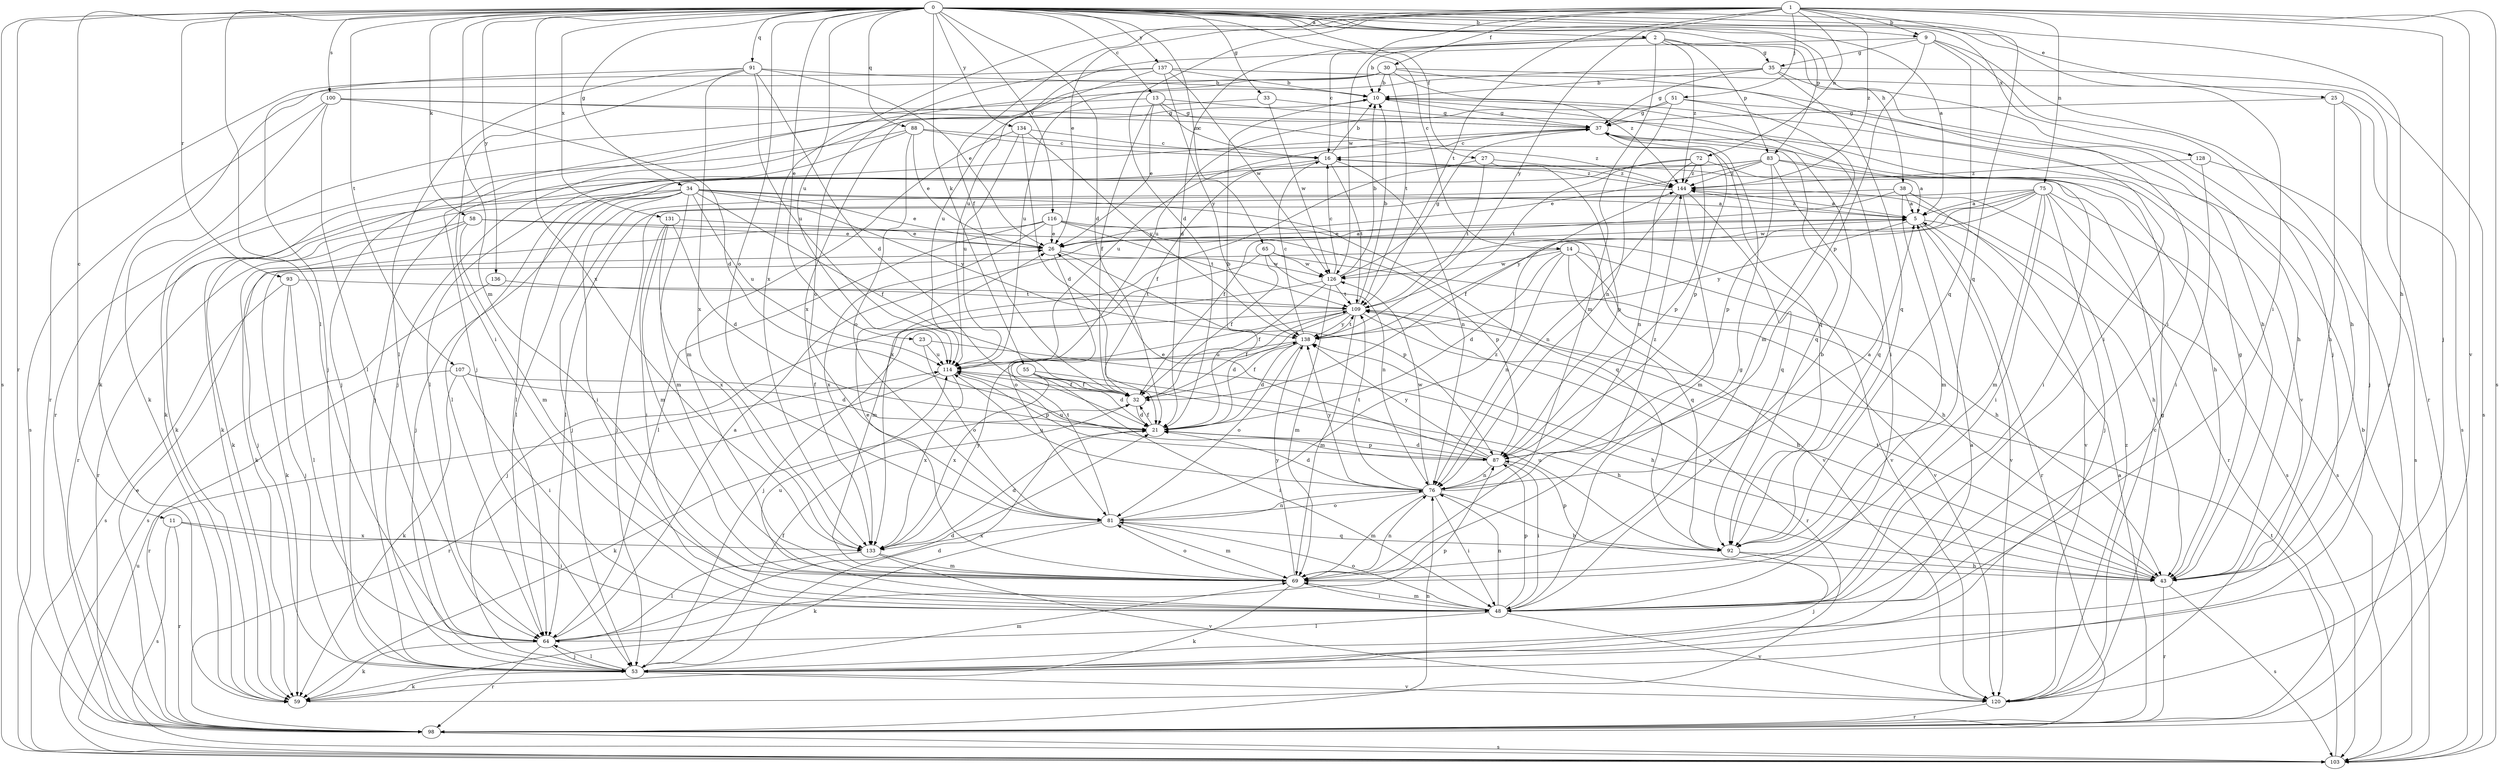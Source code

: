 strict digraph  {
0;
1;
2;
5;
9;
10;
11;
13;
14;
16;
21;
23;
25;
26;
27;
30;
32;
33;
34;
35;
37;
38;
43;
48;
51;
53;
55;
58;
59;
64;
65;
69;
72;
75;
76;
81;
83;
87;
88;
91;
92;
93;
98;
100;
103;
107;
109;
114;
116;
120;
126;
128;
131;
133;
134;
136;
137;
138;
144;
0 -> 2  [label=a];
0 -> 5  [label=a];
0 -> 9  [label=b];
0 -> 11  [label=c];
0 -> 13  [label=c];
0 -> 14  [label=c];
0 -> 21  [label=d];
0 -> 23  [label=e];
0 -> 25  [label=e];
0 -> 27  [label=f];
0 -> 33  [label=g];
0 -> 34  [label=g];
0 -> 38  [label=h];
0 -> 43  [label=h];
0 -> 48  [label=i];
0 -> 55  [label=k];
0 -> 58  [label=k];
0 -> 64  [label=l];
0 -> 65  [label=m];
0 -> 69  [label=m];
0 -> 81  [label=o];
0 -> 83  [label=p];
0 -> 88  [label=q];
0 -> 91  [label=q];
0 -> 93  [label=r];
0 -> 98  [label=r];
0 -> 100  [label=s];
0 -> 103  [label=s];
0 -> 107  [label=t];
0 -> 114  [label=u];
0 -> 116  [label=v];
0 -> 128  [label=x];
0 -> 131  [label=x];
0 -> 133  [label=x];
0 -> 134  [label=y];
0 -> 136  [label=y];
0 -> 137  [label=y];
1 -> 9  [label=b];
1 -> 21  [label=d];
1 -> 26  [label=e];
1 -> 30  [label=f];
1 -> 32  [label=f];
1 -> 51  [label=j];
1 -> 53  [label=j];
1 -> 72  [label=n];
1 -> 75  [label=n];
1 -> 92  [label=q];
1 -> 103  [label=s];
1 -> 109  [label=t];
1 -> 120  [label=v];
1 -> 126  [label=w];
1 -> 133  [label=x];
1 -> 138  [label=y];
1 -> 144  [label=z];
2 -> 10  [label=b];
2 -> 16  [label=c];
2 -> 21  [label=d];
2 -> 35  [label=g];
2 -> 48  [label=i];
2 -> 69  [label=m];
2 -> 83  [label=p];
2 -> 144  [label=z];
5 -> 26  [label=e];
5 -> 43  [label=h];
5 -> 98  [label=r];
5 -> 120  [label=v];
5 -> 138  [label=y];
5 -> 144  [label=z];
9 -> 35  [label=g];
9 -> 53  [label=j];
9 -> 87  [label=p];
9 -> 92  [label=q];
9 -> 98  [label=r];
9 -> 114  [label=u];
10 -> 37  [label=g];
10 -> 48  [label=i];
10 -> 53  [label=j];
11 -> 48  [label=i];
11 -> 98  [label=r];
11 -> 103  [label=s];
11 -> 133  [label=x];
13 -> 16  [label=c];
13 -> 26  [label=e];
13 -> 32  [label=f];
13 -> 37  [label=g];
13 -> 98  [label=r];
13 -> 120  [label=v];
14 -> 21  [label=d];
14 -> 43  [label=h];
14 -> 59  [label=k];
14 -> 76  [label=n];
14 -> 92  [label=q];
14 -> 120  [label=v];
14 -> 126  [label=w];
16 -> 10  [label=b];
16 -> 32  [label=f];
16 -> 59  [label=k];
16 -> 76  [label=n];
16 -> 109  [label=t];
16 -> 144  [label=z];
21 -> 10  [label=b];
21 -> 32  [label=f];
21 -> 87  [label=p];
23 -> 43  [label=h];
23 -> 81  [label=o];
23 -> 114  [label=u];
25 -> 37  [label=g];
25 -> 43  [label=h];
25 -> 53  [label=j];
25 -> 103  [label=s];
26 -> 5  [label=a];
26 -> 81  [label=o];
26 -> 87  [label=p];
26 -> 126  [label=w];
27 -> 87  [label=p];
27 -> 109  [label=t];
27 -> 133  [label=x];
27 -> 144  [label=z];
30 -> 10  [label=b];
30 -> 48  [label=i];
30 -> 59  [label=k];
30 -> 98  [label=r];
30 -> 109  [label=t];
30 -> 114  [label=u];
30 -> 133  [label=x];
30 -> 144  [label=z];
32 -> 21  [label=d];
32 -> 59  [label=k];
33 -> 37  [label=g];
33 -> 53  [label=j];
33 -> 126  [label=w];
34 -> 5  [label=a];
34 -> 26  [label=e];
34 -> 32  [label=f];
34 -> 48  [label=i];
34 -> 53  [label=j];
34 -> 59  [label=k];
34 -> 64  [label=l];
34 -> 69  [label=m];
34 -> 92  [label=q];
34 -> 98  [label=r];
34 -> 114  [label=u];
34 -> 138  [label=y];
35 -> 10  [label=b];
35 -> 37  [label=g];
35 -> 43  [label=h];
35 -> 53  [label=j];
35 -> 92  [label=q];
35 -> 103  [label=s];
37 -> 16  [label=c];
37 -> 64  [label=l];
37 -> 87  [label=p];
37 -> 92  [label=q];
37 -> 114  [label=u];
38 -> 5  [label=a];
38 -> 32  [label=f];
38 -> 53  [label=j];
38 -> 69  [label=m];
38 -> 103  [label=s];
38 -> 120  [label=v];
43 -> 37  [label=g];
43 -> 98  [label=r];
43 -> 103  [label=s];
43 -> 109  [label=t];
43 -> 138  [label=y];
48 -> 10  [label=b];
48 -> 37  [label=g];
48 -> 64  [label=l];
48 -> 69  [label=m];
48 -> 76  [label=n];
48 -> 81  [label=o];
48 -> 87  [label=p];
48 -> 114  [label=u];
48 -> 120  [label=v];
51 -> 37  [label=g];
51 -> 43  [label=h];
51 -> 69  [label=m];
51 -> 76  [label=n];
51 -> 114  [label=u];
53 -> 5  [label=a];
53 -> 21  [label=d];
53 -> 32  [label=f];
53 -> 59  [label=k];
53 -> 64  [label=l];
53 -> 69  [label=m];
53 -> 120  [label=v];
55 -> 21  [label=d];
55 -> 32  [label=f];
55 -> 43  [label=h];
55 -> 48  [label=i];
55 -> 133  [label=x];
58 -> 26  [label=e];
58 -> 59  [label=k];
58 -> 69  [label=m];
58 -> 98  [label=r];
58 -> 120  [label=v];
59 -> 76  [label=n];
64 -> 5  [label=a];
64 -> 21  [label=d];
64 -> 53  [label=j];
64 -> 59  [label=k];
64 -> 87  [label=p];
64 -> 98  [label=r];
65 -> 32  [label=f];
65 -> 43  [label=h];
65 -> 69  [label=m];
65 -> 76  [label=n];
65 -> 126  [label=w];
69 -> 26  [label=e];
69 -> 48  [label=i];
69 -> 59  [label=k];
69 -> 76  [label=n];
69 -> 81  [label=o];
69 -> 138  [label=y];
72 -> 43  [label=h];
72 -> 64  [label=l];
72 -> 76  [label=n];
72 -> 87  [label=p];
72 -> 109  [label=t];
72 -> 144  [label=z];
75 -> 5  [label=a];
75 -> 32  [label=f];
75 -> 48  [label=i];
75 -> 53  [label=j];
75 -> 64  [label=l];
75 -> 69  [label=m];
75 -> 98  [label=r];
75 -> 103  [label=s];
75 -> 126  [label=w];
75 -> 138  [label=y];
76 -> 5  [label=a];
76 -> 21  [label=d];
76 -> 43  [label=h];
76 -> 48  [label=i];
76 -> 69  [label=m];
76 -> 81  [label=o];
76 -> 109  [label=t];
76 -> 114  [label=u];
76 -> 126  [label=w];
76 -> 138  [label=y];
76 -> 144  [label=z];
81 -> 59  [label=k];
81 -> 69  [label=m];
81 -> 76  [label=n];
81 -> 92  [label=q];
81 -> 109  [label=t];
81 -> 133  [label=x];
81 -> 144  [label=z];
83 -> 5  [label=a];
83 -> 26  [label=e];
83 -> 48  [label=i];
83 -> 59  [label=k];
83 -> 64  [label=l];
83 -> 87  [label=p];
83 -> 92  [label=q];
83 -> 144  [label=z];
87 -> 21  [label=d];
87 -> 26  [label=e];
87 -> 48  [label=i];
87 -> 76  [label=n];
87 -> 114  [label=u];
87 -> 138  [label=y];
88 -> 16  [label=c];
88 -> 26  [label=e];
88 -> 53  [label=j];
88 -> 59  [label=k];
88 -> 81  [label=o];
88 -> 144  [label=z];
91 -> 10  [label=b];
91 -> 21  [label=d];
91 -> 26  [label=e];
91 -> 48  [label=i];
91 -> 53  [label=j];
91 -> 64  [label=l];
91 -> 114  [label=u];
91 -> 133  [label=x];
92 -> 43  [label=h];
92 -> 53  [label=j];
92 -> 87  [label=p];
92 -> 114  [label=u];
93 -> 53  [label=j];
93 -> 64  [label=l];
93 -> 103  [label=s];
93 -> 109  [label=t];
98 -> 5  [label=a];
98 -> 26  [label=e];
98 -> 103  [label=s];
100 -> 21  [label=d];
100 -> 37  [label=g];
100 -> 59  [label=k];
100 -> 64  [label=l];
100 -> 92  [label=q];
100 -> 103  [label=s];
103 -> 10  [label=b];
103 -> 109  [label=t];
103 -> 114  [label=u];
107 -> 21  [label=d];
107 -> 32  [label=f];
107 -> 48  [label=i];
107 -> 59  [label=k];
107 -> 98  [label=r];
109 -> 10  [label=b];
109 -> 21  [label=d];
109 -> 32  [label=f];
109 -> 43  [label=h];
109 -> 53  [label=j];
109 -> 69  [label=m];
109 -> 98  [label=r];
109 -> 138  [label=y];
114 -> 32  [label=f];
114 -> 87  [label=p];
114 -> 98  [label=r];
114 -> 133  [label=x];
116 -> 26  [label=e];
116 -> 53  [label=j];
116 -> 64  [label=l];
116 -> 87  [label=p];
116 -> 109  [label=t];
116 -> 120  [label=v];
116 -> 133  [label=x];
120 -> 16  [label=c];
120 -> 37  [label=g];
120 -> 98  [label=r];
120 -> 144  [label=z];
126 -> 10  [label=b];
126 -> 16  [label=c];
126 -> 32  [label=f];
126 -> 37  [label=g];
126 -> 53  [label=j];
126 -> 69  [label=m];
126 -> 109  [label=t];
128 -> 48  [label=i];
128 -> 103  [label=s];
128 -> 144  [label=z];
131 -> 21  [label=d];
131 -> 26  [label=e];
131 -> 48  [label=i];
131 -> 69  [label=m];
131 -> 133  [label=x];
133 -> 21  [label=d];
133 -> 64  [label=l];
133 -> 69  [label=m];
133 -> 120  [label=v];
133 -> 138  [label=y];
134 -> 16  [label=c];
134 -> 21  [label=d];
134 -> 69  [label=m];
134 -> 114  [label=u];
134 -> 138  [label=y];
136 -> 103  [label=s];
136 -> 109  [label=t];
137 -> 10  [label=b];
137 -> 43  [label=h];
137 -> 81  [label=o];
137 -> 98  [label=r];
137 -> 114  [label=u];
137 -> 126  [label=w];
137 -> 138  [label=y];
138 -> 16  [label=c];
138 -> 21  [label=d];
138 -> 32  [label=f];
138 -> 81  [label=o];
138 -> 109  [label=t];
138 -> 114  [label=u];
144 -> 5  [label=a];
144 -> 53  [label=j];
144 -> 69  [label=m];
144 -> 76  [label=n];
144 -> 92  [label=q];
}
